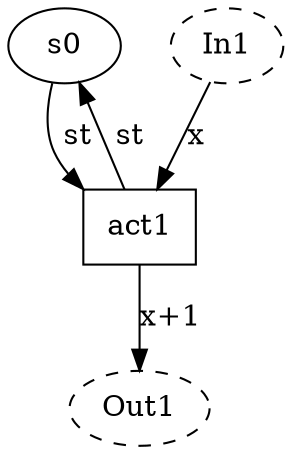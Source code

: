 digraph {
  s0
  act1 [shape=box]
  In1 [style=dashed]
  Out1 [style=dashed]
  s0->act1 [label=" st"]
  act1->s0 [label=" st"]
  act1->Out1 [label="x+1"]
  In1->act1 [label="x"]
}
